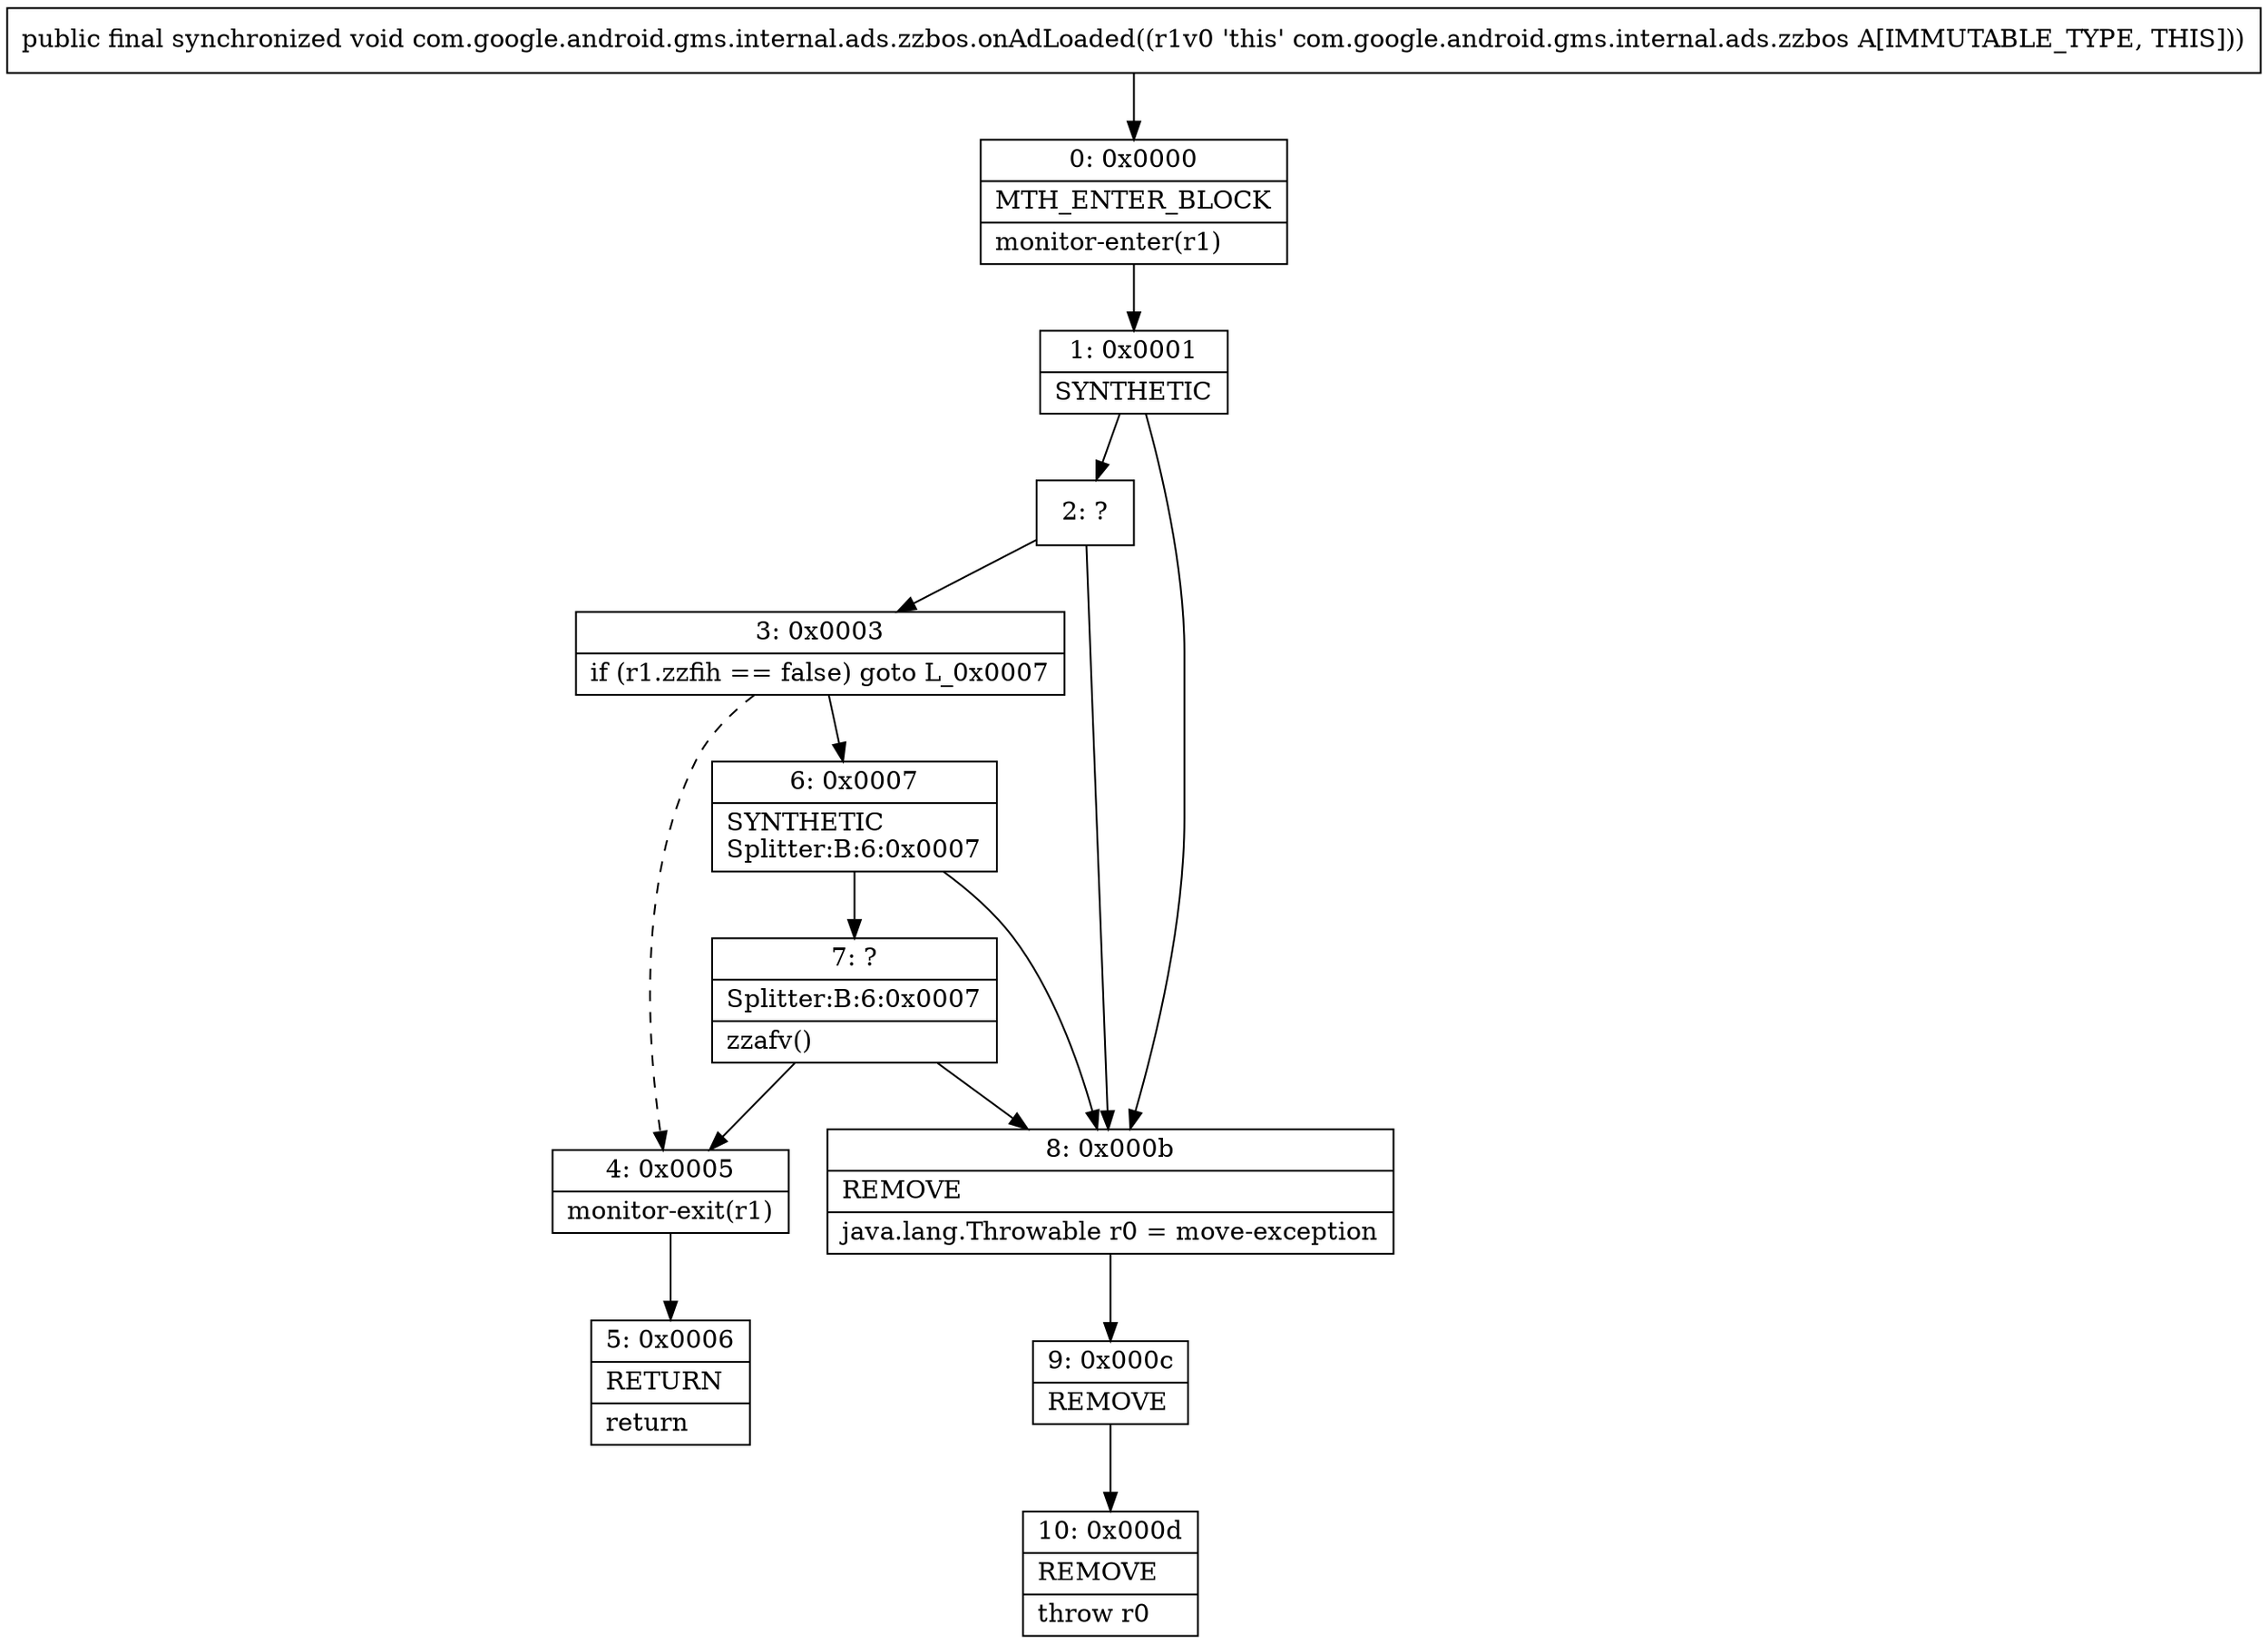 digraph "CFG forcom.google.android.gms.internal.ads.zzbos.onAdLoaded()V" {
Node_0 [shape=record,label="{0\:\ 0x0000|MTH_ENTER_BLOCK\l|monitor\-enter(r1)\l}"];
Node_1 [shape=record,label="{1\:\ 0x0001|SYNTHETIC\l}"];
Node_2 [shape=record,label="{2\:\ ?}"];
Node_3 [shape=record,label="{3\:\ 0x0003|if (r1.zzfih == false) goto L_0x0007\l}"];
Node_4 [shape=record,label="{4\:\ 0x0005|monitor\-exit(r1)\l}"];
Node_5 [shape=record,label="{5\:\ 0x0006|RETURN\l|return\l}"];
Node_6 [shape=record,label="{6\:\ 0x0007|SYNTHETIC\lSplitter:B:6:0x0007\l}"];
Node_7 [shape=record,label="{7\:\ ?|Splitter:B:6:0x0007\l|zzafv()\l}"];
Node_8 [shape=record,label="{8\:\ 0x000b|REMOVE\l|java.lang.Throwable r0 = move\-exception\l}"];
Node_9 [shape=record,label="{9\:\ 0x000c|REMOVE\l}"];
Node_10 [shape=record,label="{10\:\ 0x000d|REMOVE\l|throw r0\l}"];
MethodNode[shape=record,label="{public final synchronized void com.google.android.gms.internal.ads.zzbos.onAdLoaded((r1v0 'this' com.google.android.gms.internal.ads.zzbos A[IMMUTABLE_TYPE, THIS])) }"];
MethodNode -> Node_0;
Node_0 -> Node_1;
Node_1 -> Node_2;
Node_1 -> Node_8;
Node_2 -> Node_3;
Node_2 -> Node_8;
Node_3 -> Node_4[style=dashed];
Node_3 -> Node_6;
Node_4 -> Node_5;
Node_6 -> Node_7;
Node_6 -> Node_8;
Node_7 -> Node_8;
Node_7 -> Node_4;
Node_8 -> Node_9;
Node_9 -> Node_10;
}

